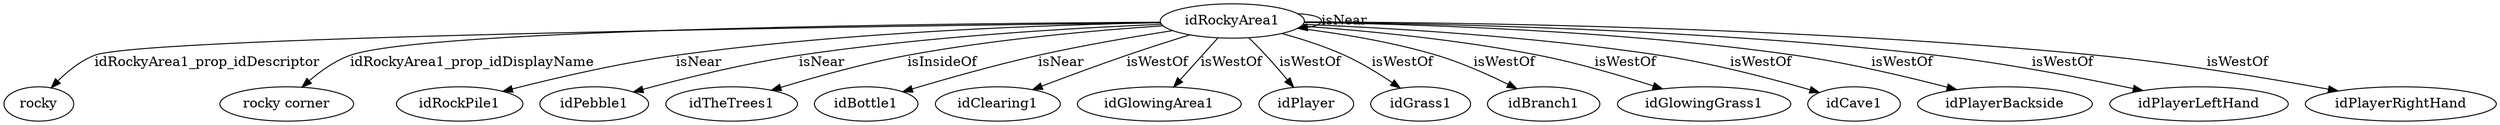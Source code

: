 digraph  {
idRockyArea1;
rocky;
"rocky corner";
idRockPile1;
idPebble1;
idTheTrees1;
idBottle1;
idClearing1;
idGlowingArea1;
idPlayer;
idGrass1;
idBranch1;
idGlowingGrass1;
idCave1;
idPlayerBackside;
idPlayerLeftHand;
idPlayerRightHand;
idRockyArea1 -> rocky  [label=idRockyArea1_prop_idDescriptor];
idRockyArea1 -> "rocky corner"  [label=idRockyArea1_prop_idDisplayName];
idRockyArea1 -> idRockPile1  [label=isNear];
idRockyArea1 -> idPebble1  [label=isNear];
idRockyArea1 -> idTheTrees1  [label=isInsideOf];
idRockyArea1 -> idBottle1  [label=isNear];
idRockyArea1 -> idClearing1  [label=isWestOf];
idRockyArea1 -> idRockyArea1  [label=isNear];
idRockyArea1 -> idGlowingArea1  [label=isWestOf];
idRockyArea1 -> idPlayer  [label=isWestOf];
idRockyArea1 -> idGrass1  [label=isWestOf];
idRockyArea1 -> idBranch1  [label=isWestOf];
idRockyArea1 -> idGlowingGrass1  [label=isWestOf];
idRockyArea1 -> idCave1  [label=isWestOf];
idRockyArea1 -> idPlayerBackside  [label=isWestOf];
idRockyArea1 -> idPlayerLeftHand  [label=isWestOf];
idRockyArea1 -> idPlayerRightHand  [label=isWestOf];
}
